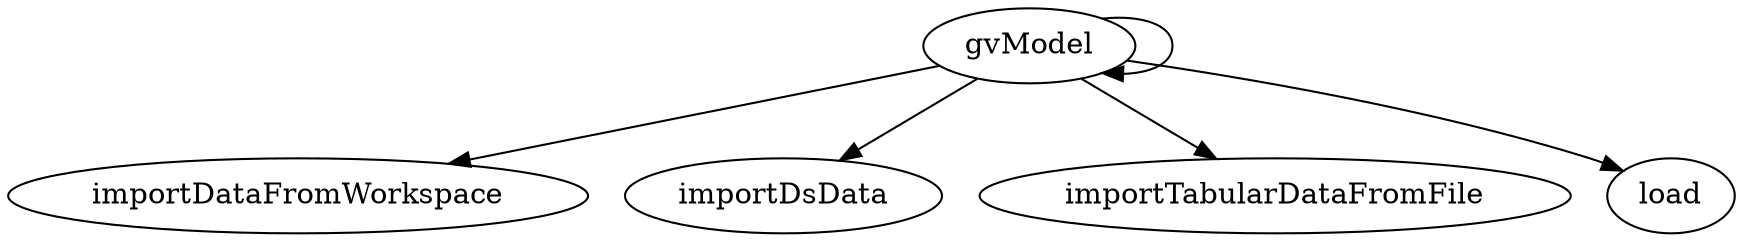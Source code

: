 /* Created by mdot for Matlab */
digraph m2html {
  gvModel -> gvModel;
  gvModel -> importDataFromWorkspace;
  gvModel -> importDsData;
  gvModel -> importTabularDataFromFile;
  gvModel -> load;

  gvModel [URL="gvModel.html"];
  importDataFromWorkspace [URL="importDataFromWorkspace.html"];
  importDsData [URL="importDsData.html"];
  importTabularDataFromFile [URL="importTabularDataFromFile.html"];
  load [URL="load.html"];
}